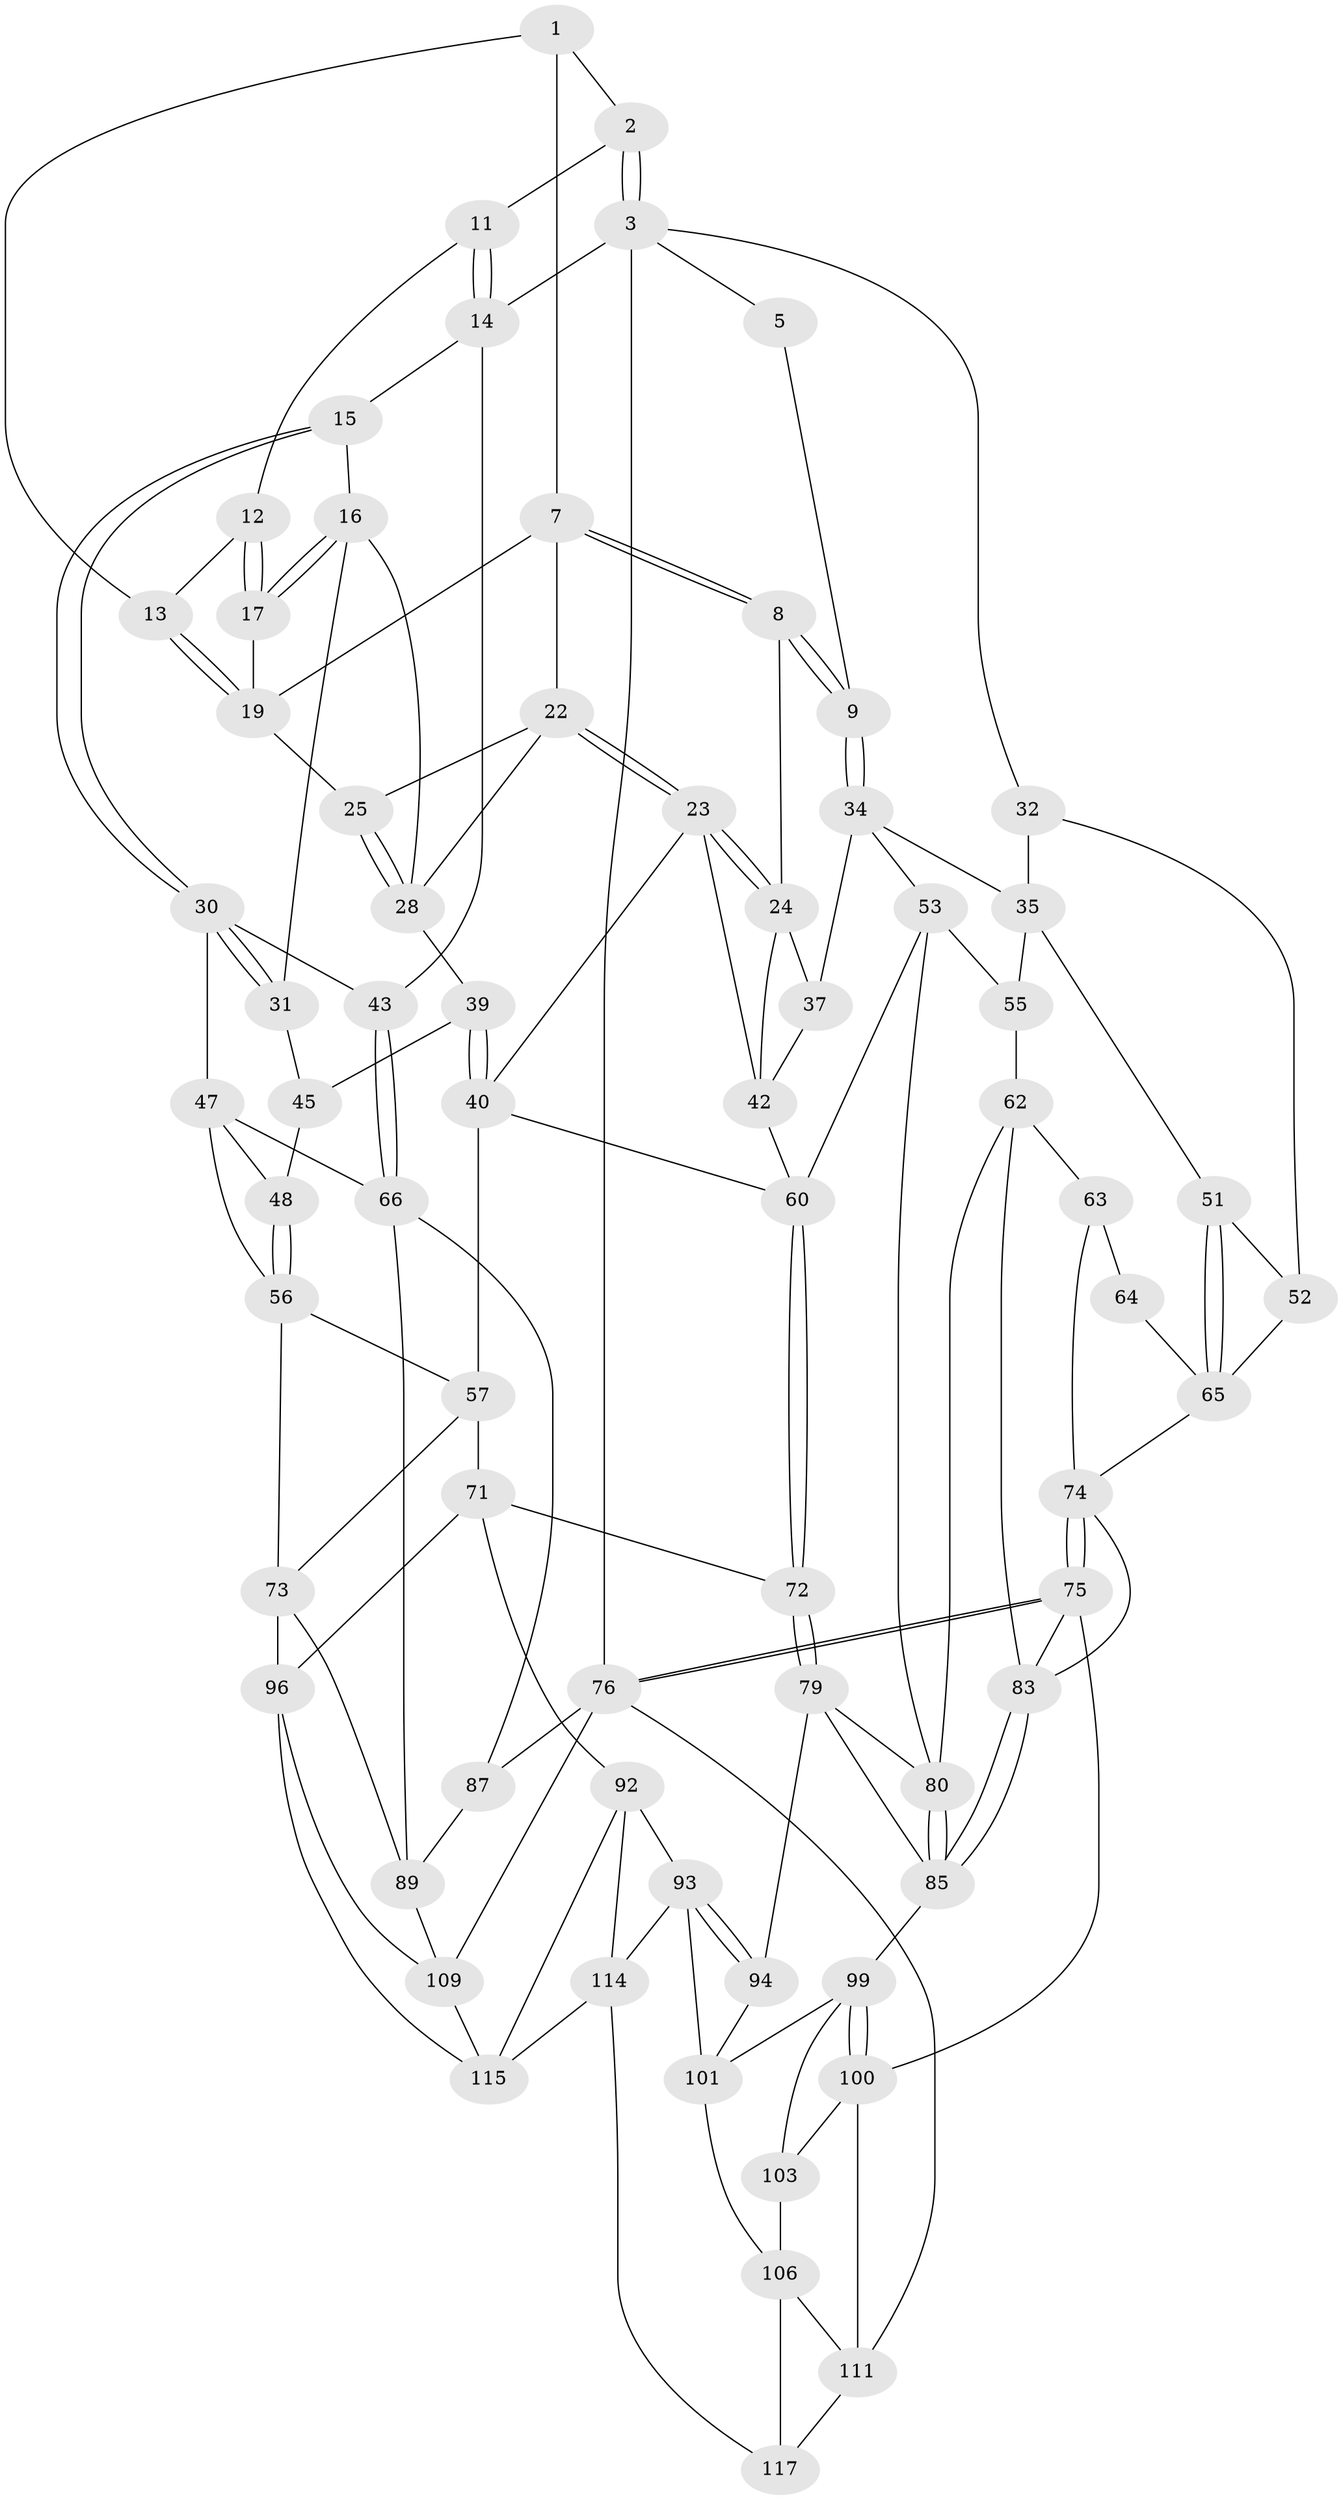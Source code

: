 // original degree distribution, {3: 0.016666666666666666, 4: 0.26666666666666666, 6: 0.25, 5: 0.4666666666666667}
// Generated by graph-tools (version 1.1) at 2025/42/03/06/25 10:42:30]
// undirected, 71 vertices, 153 edges
graph export_dot {
graph [start="1"]
  node [color=gray90,style=filled];
  1 [pos="+0.6620837432415705+0",super="+6"];
  2 [pos="+0.8833914005182725+0"];
  3 [pos="+1+0",super="+4"];
  5 [pos="+0.44884620557363003+0"];
  7 [pos="+0.5882714485234575+0.07426653245794881",super="+20"];
  8 [pos="+0.5240106855197969+0.12272519193250489"];
  9 [pos="+0.38962583320737443+0.1102552088801334",super="+10"];
  11 [pos="+0.9277838327205106+0.05022868240284117"];
  12 [pos="+0.8831824380622454+0.06983190649074002"];
  13 [pos="+0.7593848462469203+0.05703974370438026"];
  14 [pos="+1+0.12452490135897125",super="+18"];
  15 [pos="+0.906665759852374+0.17110290857427177"];
  16 [pos="+0.8760042496092463+0.16596757155445416",super="+27"];
  17 [pos="+0.8641737033657938+0.15166719702391449"];
  19 [pos="+0.7561407294076086+0.10296994083634393",super="+21"];
  22 [pos="+0.6380418398383457+0.18258922481000955",super="+26"];
  23 [pos="+0.605070226570477+0.2371704002846095",super="+41"];
  24 [pos="+0.5431767414617937+0.17305823518872432",super="+36"];
  25 [pos="+0.7635264249966439+0.1357116377155048"];
  28 [pos="+0.767141478104656+0.22615852131781472",super="+29"];
  30 [pos="+0.9136317876274606+0.2778920042963313",super="+44"];
  31 [pos="+0.8693666796300934+0.2628918247675712"];
  32 [pos="+0+0",super="+33"];
  34 [pos="+0.36643812342172877+0.20957972020057145",super="+38"];
  35 [pos="+0.1913123587575558+0.22947599289264614",super="+50"];
  37 [pos="+0.37747192318045947+0.22598747344617848"];
  39 [pos="+0.7428883889804611+0.2656085383334538",super="+46"];
  40 [pos="+0.7314185808185345+0.27331828702793204",super="+58"];
  42 [pos="+0.5699749758593283+0.29667220248967996",super="+59"];
  43 [pos="+1+0.3266750274182605"];
  45 [pos="+0.8380032939581055+0.29454418613348055",super="+49"];
  47 [pos="+0.8618832017660555+0.3644821877863851",super="+67"];
  48 [pos="+0.8273897295487587+0.37208958653542246"];
  51 [pos="+0.1381127870206364+0.30168438833866223"];
  52 [pos="+0+0.002634960987442907"];
  53 [pos="+0.37966009582800986+0.39041567224593265",super="+54"];
  55 [pos="+0.21789053192291155+0.3980626795079358"];
  56 [pos="+0.8257550073986473+0.3743327349802338",super="+68"];
  57 [pos="+0.7519993967411698+0.4115273376074671",super="+70"];
  60 [pos="+0.6036151439173648+0.40484130154237297",super="+61"];
  62 [pos="+0.195675784503697+0.4355676381402215",super="+82"];
  63 [pos="+0.173997530690623+0.44911448222695105",super="+77"];
  64 [pos="+0.03859296303623112+0.41388387889278444"];
  65 [pos="+0.005248227456525855+0.3849257829869065",super="+69"];
  66 [pos="+1+0.47216131968930886",super="+88"];
  71 [pos="+0.6126393404997703+0.5639764287882408",super="+91"];
  72 [pos="+0.595363877892572+0.5524169083436653"];
  73 [pos="+0.8702963646026647+0.563800159613833",super="+90"];
  74 [pos="+0+0.5686857042244416",super="+78"];
  75 [pos="+0+1",super="+98"];
  76 [pos="+0+1",super="+86"];
  79 [pos="+0.45264853596389987+0.5892237348373953",super="+95"];
  80 [pos="+0.39763320878290254+0.5276776769088779",super="+81"];
  83 [pos="+0.1956039069967702+0.6425022717312743",super="+84"];
  85 [pos="+0.20547682197329517+0.6512533117088964",super="+97"];
  87 [pos="+1+1"];
  89 [pos="+0.9068932812800732+0.7470059118433321",super="+108"];
  92 [pos="+0.5806562753654492+0.7955998381164168",super="+113"];
  93 [pos="+0.550860762787136+0.7894143377968587",super="+107"];
  94 [pos="+0.43399623126961084+0.6634905393765933"];
  96 [pos="+0.7732181272035893+0.7597916325767203",super="+110"];
  99 [pos="+0.22740185693949141+0.7235246853850582",super="+102"];
  100 [pos="+0.1638432718533694+0.8030657429179179",super="+104"];
  101 [pos="+0.38181002012837356+0.764656937892375",super="+105"];
  103 [pos="+0.29782491119802496+0.8491545368724551"];
  106 [pos="+0.3727992234114894+0.8643581485420672",super="+118"];
  109 [pos="+0.8295844780357567+0.8824447191307168",super="+119"];
  111 [pos="+0+1",super="+112"];
  114 [pos="+0.5144355925791839+0.95974092424858",super="+116"];
  115 [pos="+0.6873662287982137+0.975790422560911",super="+120"];
  117 [pos="+0.46663990537841715+1"];
  1 -- 2;
  1 -- 13;
  1 -- 7;
  2 -- 3;
  2 -- 3;
  2 -- 11;
  3 -- 76 [weight=2];
  3 -- 32;
  3 -- 5;
  3 -- 14;
  5 -- 9;
  7 -- 8;
  7 -- 8;
  7 -- 19;
  7 -- 22;
  8 -- 9;
  8 -- 9;
  8 -- 24;
  9 -- 34;
  9 -- 34;
  11 -- 12;
  11 -- 14;
  11 -- 14;
  12 -- 13;
  12 -- 17;
  12 -- 17;
  13 -- 19;
  13 -- 19;
  14 -- 15;
  14 -- 43;
  15 -- 16;
  15 -- 30;
  15 -- 30;
  16 -- 17;
  16 -- 17;
  16 -- 28;
  16 -- 31;
  17 -- 19;
  19 -- 25;
  22 -- 23;
  22 -- 23;
  22 -- 25;
  22 -- 28;
  23 -- 24;
  23 -- 24;
  23 -- 40;
  23 -- 42;
  24 -- 42;
  24 -- 37;
  25 -- 28;
  25 -- 28;
  28 -- 39;
  30 -- 31;
  30 -- 31;
  30 -- 43;
  30 -- 47;
  31 -- 45;
  32 -- 52;
  32 -- 35;
  34 -- 35;
  34 -- 53;
  34 -- 37;
  35 -- 51;
  35 -- 55;
  37 -- 42;
  39 -- 40;
  39 -- 40;
  39 -- 45 [weight=2];
  40 -- 57;
  40 -- 60;
  42 -- 60;
  43 -- 66;
  43 -- 66;
  45 -- 48;
  47 -- 48;
  47 -- 66;
  47 -- 56;
  48 -- 56;
  48 -- 56;
  51 -- 52;
  51 -- 65;
  51 -- 65;
  52 -- 65;
  53 -- 60;
  53 -- 55;
  53 -- 80;
  55 -- 62;
  56 -- 57;
  56 -- 73;
  57 -- 73;
  57 -- 71;
  60 -- 72;
  60 -- 72;
  62 -- 63;
  62 -- 83;
  62 -- 80;
  63 -- 64 [weight=2];
  63 -- 74;
  64 -- 65;
  65 -- 74;
  66 -- 89;
  66 -- 87;
  71 -- 72;
  71 -- 96;
  71 -- 92;
  72 -- 79;
  72 -- 79;
  73 -- 89;
  73 -- 96;
  74 -- 75;
  74 -- 75;
  74 -- 83;
  75 -- 76;
  75 -- 76;
  75 -- 83;
  75 -- 100;
  76 -- 87;
  76 -- 111;
  76 -- 109;
  79 -- 80;
  79 -- 85;
  79 -- 94;
  80 -- 85;
  80 -- 85;
  83 -- 85;
  83 -- 85;
  85 -- 99;
  87 -- 89;
  89 -- 109;
  92 -- 93;
  92 -- 114;
  92 -- 115;
  93 -- 94;
  93 -- 94;
  93 -- 101;
  93 -- 114;
  94 -- 101;
  96 -- 115;
  96 -- 109;
  99 -- 100;
  99 -- 100;
  99 -- 101;
  99 -- 103;
  100 -- 111;
  100 -- 103;
  101 -- 106;
  103 -- 106;
  106 -- 117;
  106 -- 111;
  109 -- 115;
  111 -- 117;
  114 -- 115;
  114 -- 117;
}
